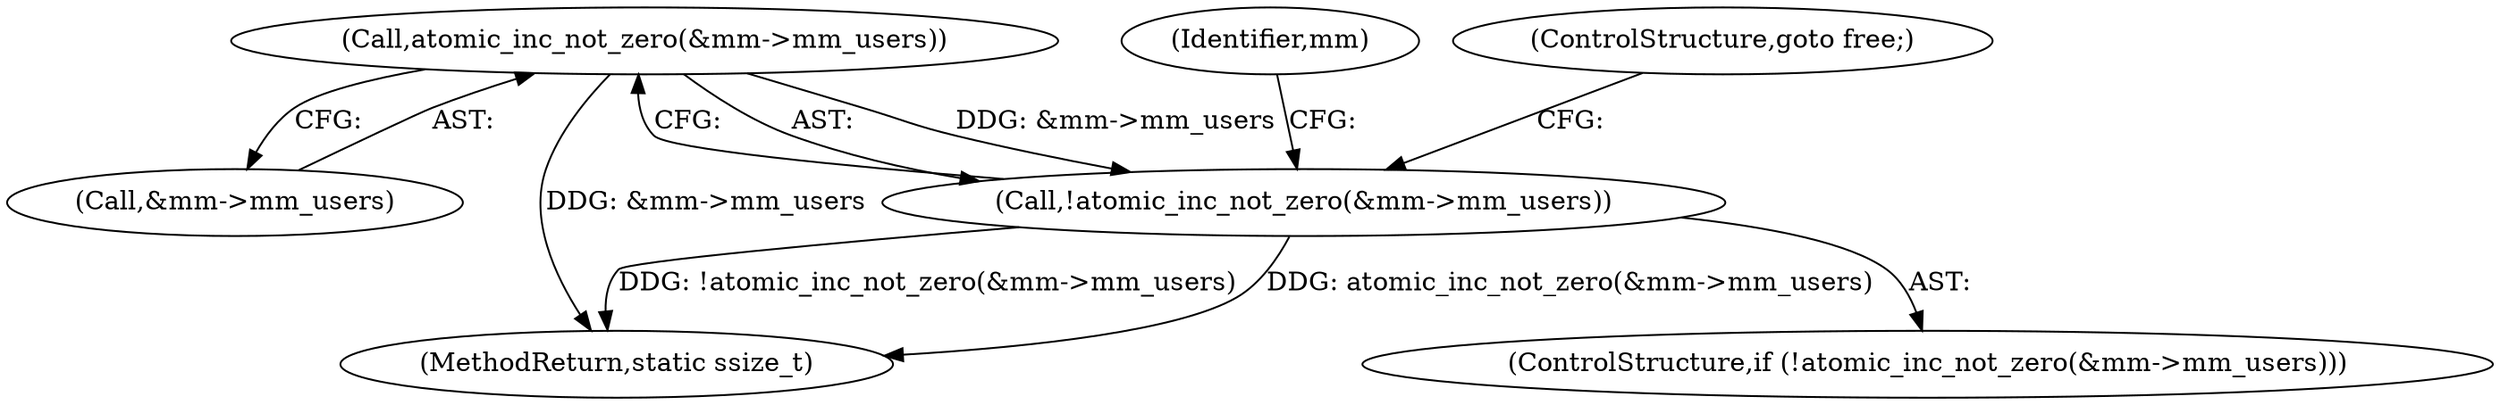 digraph "0_linux_8148a73c9901a8794a50f950083c00ccf97d43b3@pointer" {
"1000152" [label="(Call,atomic_inc_not_zero(&mm->mm_users))"];
"1000151" [label="(Call,!atomic_inc_not_zero(&mm->mm_users))"];
"1000151" [label="(Call,!atomic_inc_not_zero(&mm->mm_users))"];
"1000150" [label="(ControlStructure,if (!atomic_inc_not_zero(&mm->mm_users)))"];
"1000161" [label="(Identifier,mm)"];
"1000157" [label="(ControlStructure,goto free;)"];
"1000153" [label="(Call,&mm->mm_users)"];
"1000152" [label="(Call,atomic_inc_not_zero(&mm->mm_users))"];
"1000266" [label="(MethodReturn,static ssize_t)"];
"1000152" -> "1000151"  [label="AST: "];
"1000152" -> "1000153"  [label="CFG: "];
"1000153" -> "1000152"  [label="AST: "];
"1000151" -> "1000152"  [label="CFG: "];
"1000152" -> "1000266"  [label="DDG: &mm->mm_users"];
"1000152" -> "1000151"  [label="DDG: &mm->mm_users"];
"1000151" -> "1000150"  [label="AST: "];
"1000157" -> "1000151"  [label="CFG: "];
"1000161" -> "1000151"  [label="CFG: "];
"1000151" -> "1000266"  [label="DDG: !atomic_inc_not_zero(&mm->mm_users)"];
"1000151" -> "1000266"  [label="DDG: atomic_inc_not_zero(&mm->mm_users)"];
}
